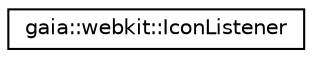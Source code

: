digraph G
{
  edge [fontname="Helvetica",fontsize="10",labelfontname="Helvetica",labelfontsize="10"];
  node [fontname="Helvetica",fontsize="10",shape=record];
  rankdir=LR;
  Node1 [label="gaia::webkit::IconListener",height=0.2,width=0.4,color="black", fillcolor="white", style="filled",URL="$dc/dfa/classgaia_1_1webkit_1_1_icon_listener.html"];
}
